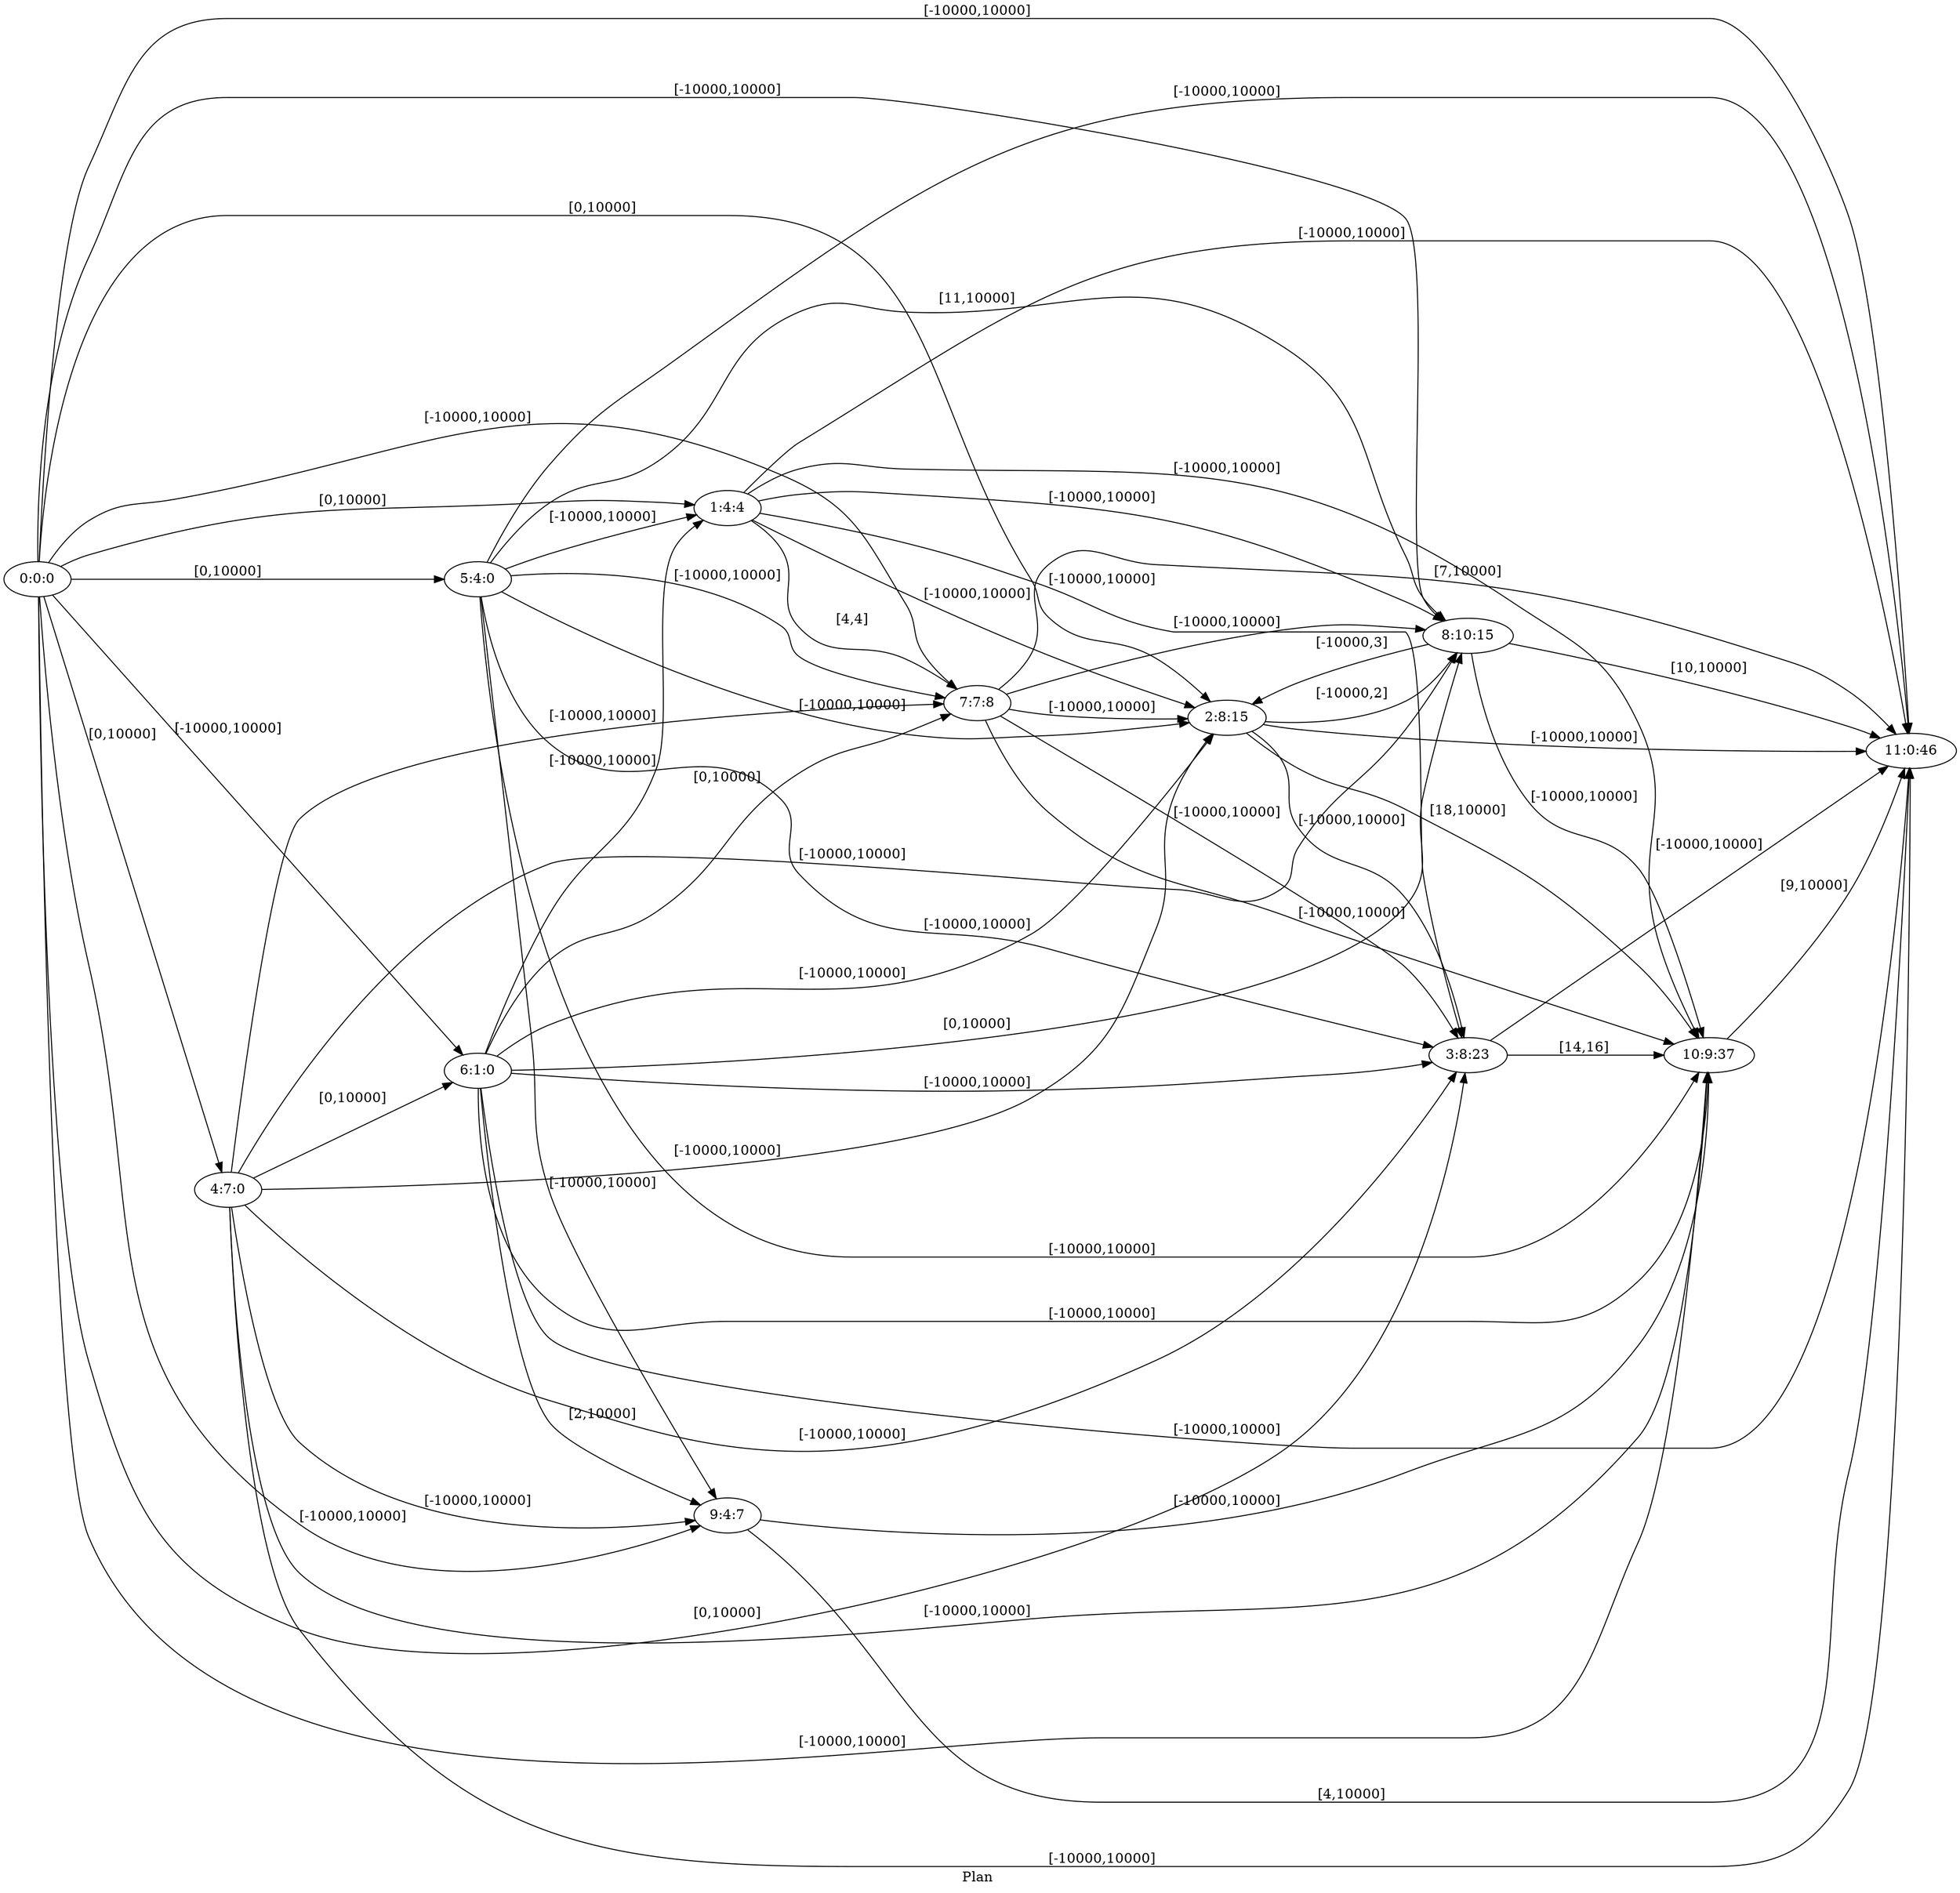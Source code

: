 digraph G {
 rankdir = LR;
 nodesep = .45; 
 size = 30;
label="Plan ";
 fldt = 0.743284;
"0:0:0"->"1:4:4"[ label = "[0,10000]"];
"0:0:0"->"2:8:15"[ label = "[0,10000]"];
"0:0:0"->"3:8:23"[ label = "[0,10000]"];
"0:0:0"->"4:7:0"[ label = "[0,10000]"];
"0:0:0"->"5:4:0"[ label = "[0,10000]"];
"0:0:0"->"6:1:0"[ label = "[-10000,10000]"];
"0:0:0"->"7:7:8"[ label = "[-10000,10000]"];
"0:0:0"->"8:10:15"[ label = "[-10000,10000]"];
"0:0:0"->"9:4:7"[ label = "[-10000,10000]"];
"0:0:0"->"10:9:37"[ label = "[-10000,10000]"];
"0:0:0"->"11:0:46"[ label = "[-10000,10000]"];
"1:4:4"->"2:8:15"[ label = "[-10000,10000]"];
"1:4:4"->"3:8:23"[ label = "[-10000,10000]"];
"1:4:4"->"7:7:8"[ label = "[4,4]"];
"1:4:4"->"8:10:15"[ label = "[-10000,10000]"];
"1:4:4"->"10:9:37"[ label = "[-10000,10000]"];
"1:4:4"->"11:0:46"[ label = "[-10000,10000]"];
"2:8:15"->"3:8:23"[ label = "[-10000,10000]"];
"2:8:15"->"8:10:15"[ label = "[-10000,2]"];
"2:8:15"->"10:9:37"[ label = "[18,10000]"];
"2:8:15"->"11:0:46"[ label = "[-10000,10000]"];
"3:8:23"->"10:9:37"[ label = "[14,16]"];
"3:8:23"->"11:0:46"[ label = "[-10000,10000]"];
"4:7:0"->"2:8:15"[ label = "[-10000,10000]"];
"4:7:0"->"3:8:23"[ label = "[-10000,10000]"];
"4:7:0"->"6:1:0"[ label = "[0,10000]"];
"4:7:0"->"7:7:8"[ label = "[-10000,10000]"];
"4:7:0"->"8:10:15"[ label = "[-10000,10000]"];
"4:7:0"->"9:4:7"[ label = "[-10000,10000]"];
"4:7:0"->"10:9:37"[ label = "[-10000,10000]"];
"4:7:0"->"11:0:46"[ label = "[-10000,10000]"];
"5:4:0"->"1:4:4"[ label = "[-10000,10000]"];
"5:4:0"->"2:8:15"[ label = "[-10000,10000]"];
"5:4:0"->"3:8:23"[ label = "[-10000,10000]"];
"5:4:0"->"7:7:8"[ label = "[-10000,10000]"];
"5:4:0"->"8:10:15"[ label = "[11,10000]"];
"5:4:0"->"9:4:7"[ label = "[-10000,10000]"];
"5:4:0"->"10:9:37"[ label = "[-10000,10000]"];
"5:4:0"->"11:0:46"[ label = "[-10000,10000]"];
"6:1:0"->"1:4:4"[ label = "[-10000,10000]"];
"6:1:0"->"2:8:15"[ label = "[-10000,10000]"];
"6:1:0"->"3:8:23"[ label = "[-10000,10000]"];
"6:1:0"->"7:7:8"[ label = "[0,10000]"];
"6:1:0"->"8:10:15"[ label = "[0,10000]"];
"6:1:0"->"9:4:7"[ label = "[2,10000]"];
"6:1:0"->"10:9:37"[ label = "[-10000,10000]"];
"6:1:0"->"11:0:46"[ label = "[-10000,10000]"];
"7:7:8"->"2:8:15"[ label = "[-10000,10000]"];
"7:7:8"->"3:8:23"[ label = "[-10000,10000]"];
"7:7:8"->"8:10:15"[ label = "[-10000,10000]"];
"7:7:8"->"10:9:37"[ label = "[-10000,10000]"];
"7:7:8"->"11:0:46"[ label = "[7,10000]"];
"8:10:15"->"2:8:15"[ label = "[-10000,3]"];
"8:10:15"->"10:9:37"[ label = "[-10000,10000]"];
"8:10:15"->"11:0:46"[ label = "[10,10000]"];
"9:4:7"->"10:9:37"[ label = "[-10000,10000]"];
"9:4:7"->"11:0:46"[ label = "[4,10000]"];
"10:9:37"->"11:0:46"[ label = "[9,10000]"];
}
